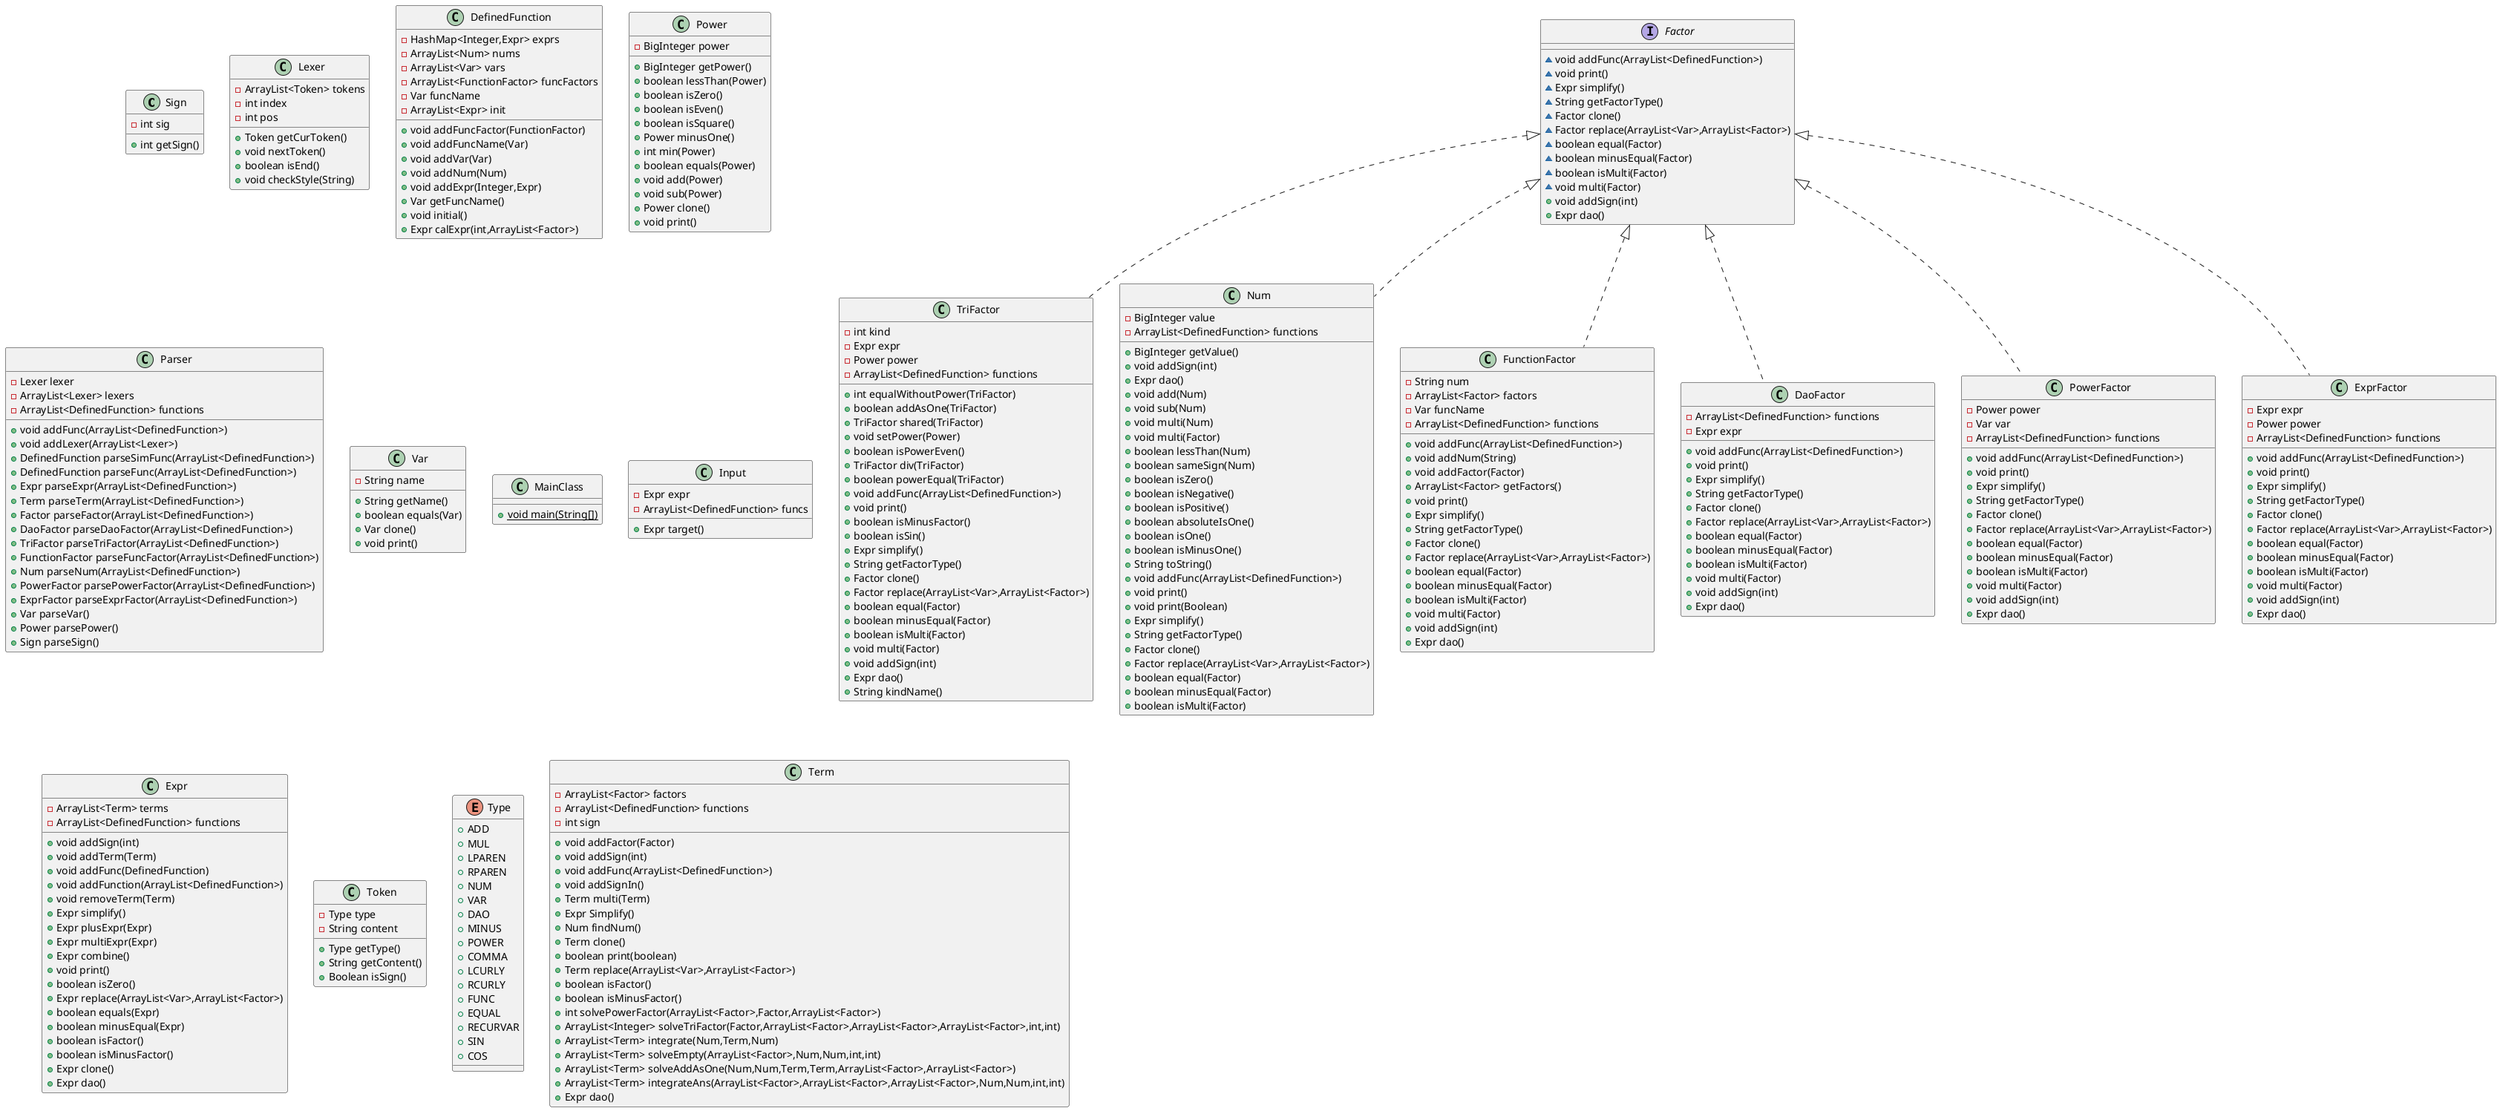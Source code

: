 @startuml
class Sign {
- int sig
+ int getSign()
}


class Lexer {
- ArrayList<Token> tokens
- int index
- int pos
+ Token getCurToken()
+ void nextToken()
+ boolean isEnd()
+ void checkStyle(String)
}


class DefinedFunction {
- HashMap<Integer,Expr> exprs
- ArrayList<Num> nums
- ArrayList<Var> vars
- ArrayList<FunctionFactor> funcFactors
- Var funcName
- ArrayList<Expr> init
+ void addFuncFactor(FunctionFactor)
+ void addFuncName(Var)
+ void addVar(Var)
+ void addNum(Num)
+ void addExpr(Integer,Expr)
+ Var getFuncName()
+ void initial()
+ Expr calExpr(int,ArrayList<Factor>)
}


class TriFactor {
- int kind
- Expr expr
- Power power
- ArrayList<DefinedFunction> functions
+ int equalWithoutPower(TriFactor)
+ boolean addAsOne(TriFactor)
+ TriFactor shared(TriFactor)
+ void setPower(Power)
+ boolean isPowerEven()
+ TriFactor div(TriFactor)
+ boolean powerEqual(TriFactor)
+ void addFunc(ArrayList<DefinedFunction>)
+ void print()
+ boolean isMinusFactor()
+ boolean isSin()
+ Expr simplify()
+ String getFactorType()
+ Factor clone()
+ Factor replace(ArrayList<Var>,ArrayList<Factor>)
+ boolean equal(Factor)
+ boolean minusEqual(Factor)
+ boolean isMulti(Factor)
+ void multi(Factor)
+ void addSign(int)
+ Expr dao()
+ String kindName()
}


class Num {
- BigInteger value
- ArrayList<DefinedFunction> functions
+ BigInteger getValue()
+ void addSign(int)
+ Expr dao()
+ void add(Num)
+ void sub(Num)
+ void multi(Num)
+ void multi(Factor)
+ boolean lessThan(Num)
+ boolean sameSign(Num)
+ boolean isZero()
+ boolean isNegative()
+ boolean isPositive()
+ boolean absoluteIsOne()
+ boolean isOne()
+ boolean isMinusOne()
+ String toString()
+ void addFunc(ArrayList<DefinedFunction>)
+ void print()
+ void print(Boolean)
+ Expr simplify()
+ String getFactorType()
+ Factor clone()
+ Factor replace(ArrayList<Var>,ArrayList<Factor>)
+ boolean equal(Factor)
+ boolean minusEqual(Factor)
+ boolean isMulti(Factor)
}


class Power {
- BigInteger power
+ BigInteger getPower()
+ boolean lessThan(Power)
+ boolean isZero()
+ boolean isEven()
+ boolean isSquare()
+ Power minusOne()
+ int min(Power)
+ boolean equals(Power)
+ void add(Power)
+ void sub(Power)
+ Power clone()
+ void print()
}


class Parser {
- Lexer lexer
- ArrayList<Lexer> lexers
- ArrayList<DefinedFunction> functions
+ void addFunc(ArrayList<DefinedFunction>)
+ void addLexer(ArrayList<Lexer>)
+ DefinedFunction parseSimFunc(ArrayList<DefinedFunction>)
+ DefinedFunction parseFunc(ArrayList<DefinedFunction>)
+ Expr parseExpr(ArrayList<DefinedFunction>)
+ Term parseTerm(ArrayList<DefinedFunction>)
+ Factor parseFactor(ArrayList<DefinedFunction>)
+ DaoFactor parseDaoFactor(ArrayList<DefinedFunction>)
+ TriFactor parseTriFactor(ArrayList<DefinedFunction>)
+ FunctionFactor parseFuncFactor(ArrayList<DefinedFunction>)
+ Num parseNum(ArrayList<DefinedFunction>)
+ PowerFactor parsePowerFactor(ArrayList<DefinedFunction>)
+ ExprFactor parseExprFactor(ArrayList<DefinedFunction>)
+ Var parseVar()
+ Power parsePower()
+ Sign parseSign()
}


class Var {
- String name
+ String getName()
+ boolean equals(Var)
+ Var clone()
+ void print()
}


class FunctionFactor {
- String num
- ArrayList<Factor> factors
- Var funcName
- ArrayList<DefinedFunction> functions
+ void addFunc(ArrayList<DefinedFunction>)
+ void addNum(String)
+ void addFactor(Factor)
+ ArrayList<Factor> getFactors()
+ void print()
+ Expr simplify()
+ String getFactorType()
+ Factor clone()
+ Factor replace(ArrayList<Var>,ArrayList<Factor>)
+ boolean equal(Factor)
+ boolean minusEqual(Factor)
+ boolean isMulti(Factor)
+ void multi(Factor)
+ void addSign(int)
+ Expr dao()
}


class MainClass {
+ {static} void main(String[])
}

interface Factor {
~ void addFunc(ArrayList<DefinedFunction>)
~ void print()
~ Expr simplify()
~ String getFactorType()
~ Factor clone()
~ Factor replace(ArrayList<Var>,ArrayList<Factor>)
~ boolean equal(Factor)
~ boolean minusEqual(Factor)
~ boolean isMulti(Factor)
~ void multi(Factor)
+ void addSign(int)
+ Expr dao()
}

class Input {
- Expr expr
- ArrayList<DefinedFunction> funcs
+ Expr target()
}


class Expr {
- ArrayList<Term> terms
- ArrayList<DefinedFunction> functions
+ void addSign(int)
+ void addTerm(Term)
+ void addFunc(DefinedFunction)
+ void addFunction(ArrayList<DefinedFunction>)
+ void removeTerm(Term)
+ Expr simplify()
+ Expr plusExpr(Expr)
+ Expr multiExpr(Expr)
+ Expr combine()
+ void print()
+ boolean isZero()
+ Expr replace(ArrayList<Var>,ArrayList<Factor>)
+ boolean equals(Expr)
+ boolean minusEqual(Expr)
+ boolean isFactor()
+ boolean isMinusFactor()
+ Expr clone()
+ Expr dao()
}


class DaoFactor {
- ArrayList<DefinedFunction> functions
- Expr expr
+ void addFunc(ArrayList<DefinedFunction>)
+ void print()
+ Expr simplify()
+ String getFactorType()
+ Factor clone()
+ Factor replace(ArrayList<Var>,ArrayList<Factor>)
+ boolean equal(Factor)
+ boolean minusEqual(Factor)
+ boolean isMulti(Factor)
+ void multi(Factor)
+ void addSign(int)
+ Expr dao()
}


class Token {
- Type type
- String content
+ Type getType()
+ String getContent()
+ Boolean isSign()
}


enum Type {
+  ADD
+  MUL
+  LPAREN
+  RPAREN
+  NUM
+  VAR
+  DAO
+  MINUS
+  POWER
+  COMMA
+  LCURLY
+  RCURLY
+  FUNC
+  EQUAL
+  RECURVAR
+  SIN
+  COS
}

class PowerFactor {
- Power power
- Var var
- ArrayList<DefinedFunction> functions
+ void addFunc(ArrayList<DefinedFunction>)
+ void print()
+ Expr simplify()
+ String getFactorType()
+ Factor clone()
+ Factor replace(ArrayList<Var>,ArrayList<Factor>)
+ boolean equal(Factor)
+ boolean minusEqual(Factor)
+ boolean isMulti(Factor)
+ void multi(Factor)
+ void addSign(int)
+ Expr dao()
}


class Term {
- ArrayList<Factor> factors
- ArrayList<DefinedFunction> functions
- int sign
+ void addFactor(Factor)
+ void addSign(int)
+ void addFunc(ArrayList<DefinedFunction>)
+ void addSignIn()
+ Term multi(Term)
+ Expr Simplify()
+ Num findNum()
+ Term clone()
+ boolean print(boolean)
+ Term replace(ArrayList<Var>,ArrayList<Factor>)
+ boolean isFactor()
+ boolean isMinusFactor()
+ int solvePowerFactor(ArrayList<Factor>,Factor,ArrayList<Factor>)
+ ArrayList<Integer> solveTriFactor(Factor,ArrayList<Factor>,ArrayList<Factor>,ArrayList<Factor>,int,int)
+ ArrayList<Term> integrate(Num,Term,Num)
+ ArrayList<Term> solveEmpty(ArrayList<Factor>,Num,Num,int,int)
+ ArrayList<Term> solveAddAsOne(Num,Num,Term,Term,ArrayList<Factor>,ArrayList<Factor>)
+ ArrayList<Term> integrateAns(ArrayList<Factor>,ArrayList<Factor>,ArrayList<Factor>,Num,Num,int,int)
+ Expr dao()
}


class ExprFactor {
- Expr expr
- Power power
- ArrayList<DefinedFunction> functions
+ void addFunc(ArrayList<DefinedFunction>)
+ void print()
+ Expr simplify()
+ String getFactorType()
+ Factor clone()
+ Factor replace(ArrayList<Var>,ArrayList<Factor>)
+ boolean equal(Factor)
+ boolean minusEqual(Factor)
+ boolean isMulti(Factor)
+ void multi(Factor)
+ void addSign(int)
+ Expr dao()
}




Factor <|.. TriFactor
Factor <|.. Num
Factor <|.. FunctionFactor
Factor <|.. DaoFactor
Factor <|.. PowerFactor
Factor <|.. ExprFactor
@enduml